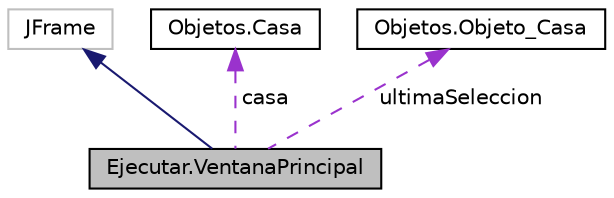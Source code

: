 digraph "Ejecutar.VentanaPrincipal"
{
  edge [fontname="Helvetica",fontsize="10",labelfontname="Helvetica",labelfontsize="10"];
  node [fontname="Helvetica",fontsize="10",shape=record];
  Node1 [label="Ejecutar.VentanaPrincipal",height=0.2,width=0.4,color="black", fillcolor="grey75", style="filled", fontcolor="black"];
  Node2 -> Node1 [dir="back",color="midnightblue",fontsize="10",style="solid",fontname="Helvetica"];
  Node2 [label="JFrame",height=0.2,width=0.4,color="grey75", fillcolor="white", style="filled"];
  Node3 -> Node1 [dir="back",color="darkorchid3",fontsize="10",style="dashed",label=" casa" ,fontname="Helvetica"];
  Node3 [label="Objetos.Casa",height=0.2,width=0.4,color="black", fillcolor="white", style="filled",URL="$class_objetos_1_1_casa.html"];
  Node4 -> Node1 [dir="back",color="darkorchid3",fontsize="10",style="dashed",label=" ultimaSeleccion" ,fontname="Helvetica"];
  Node4 [label="Objetos.Objeto_Casa",height=0.2,width=0.4,color="black", fillcolor="white", style="filled",URL="$class_objetos_1_1_objeto___casa.html"];
}
